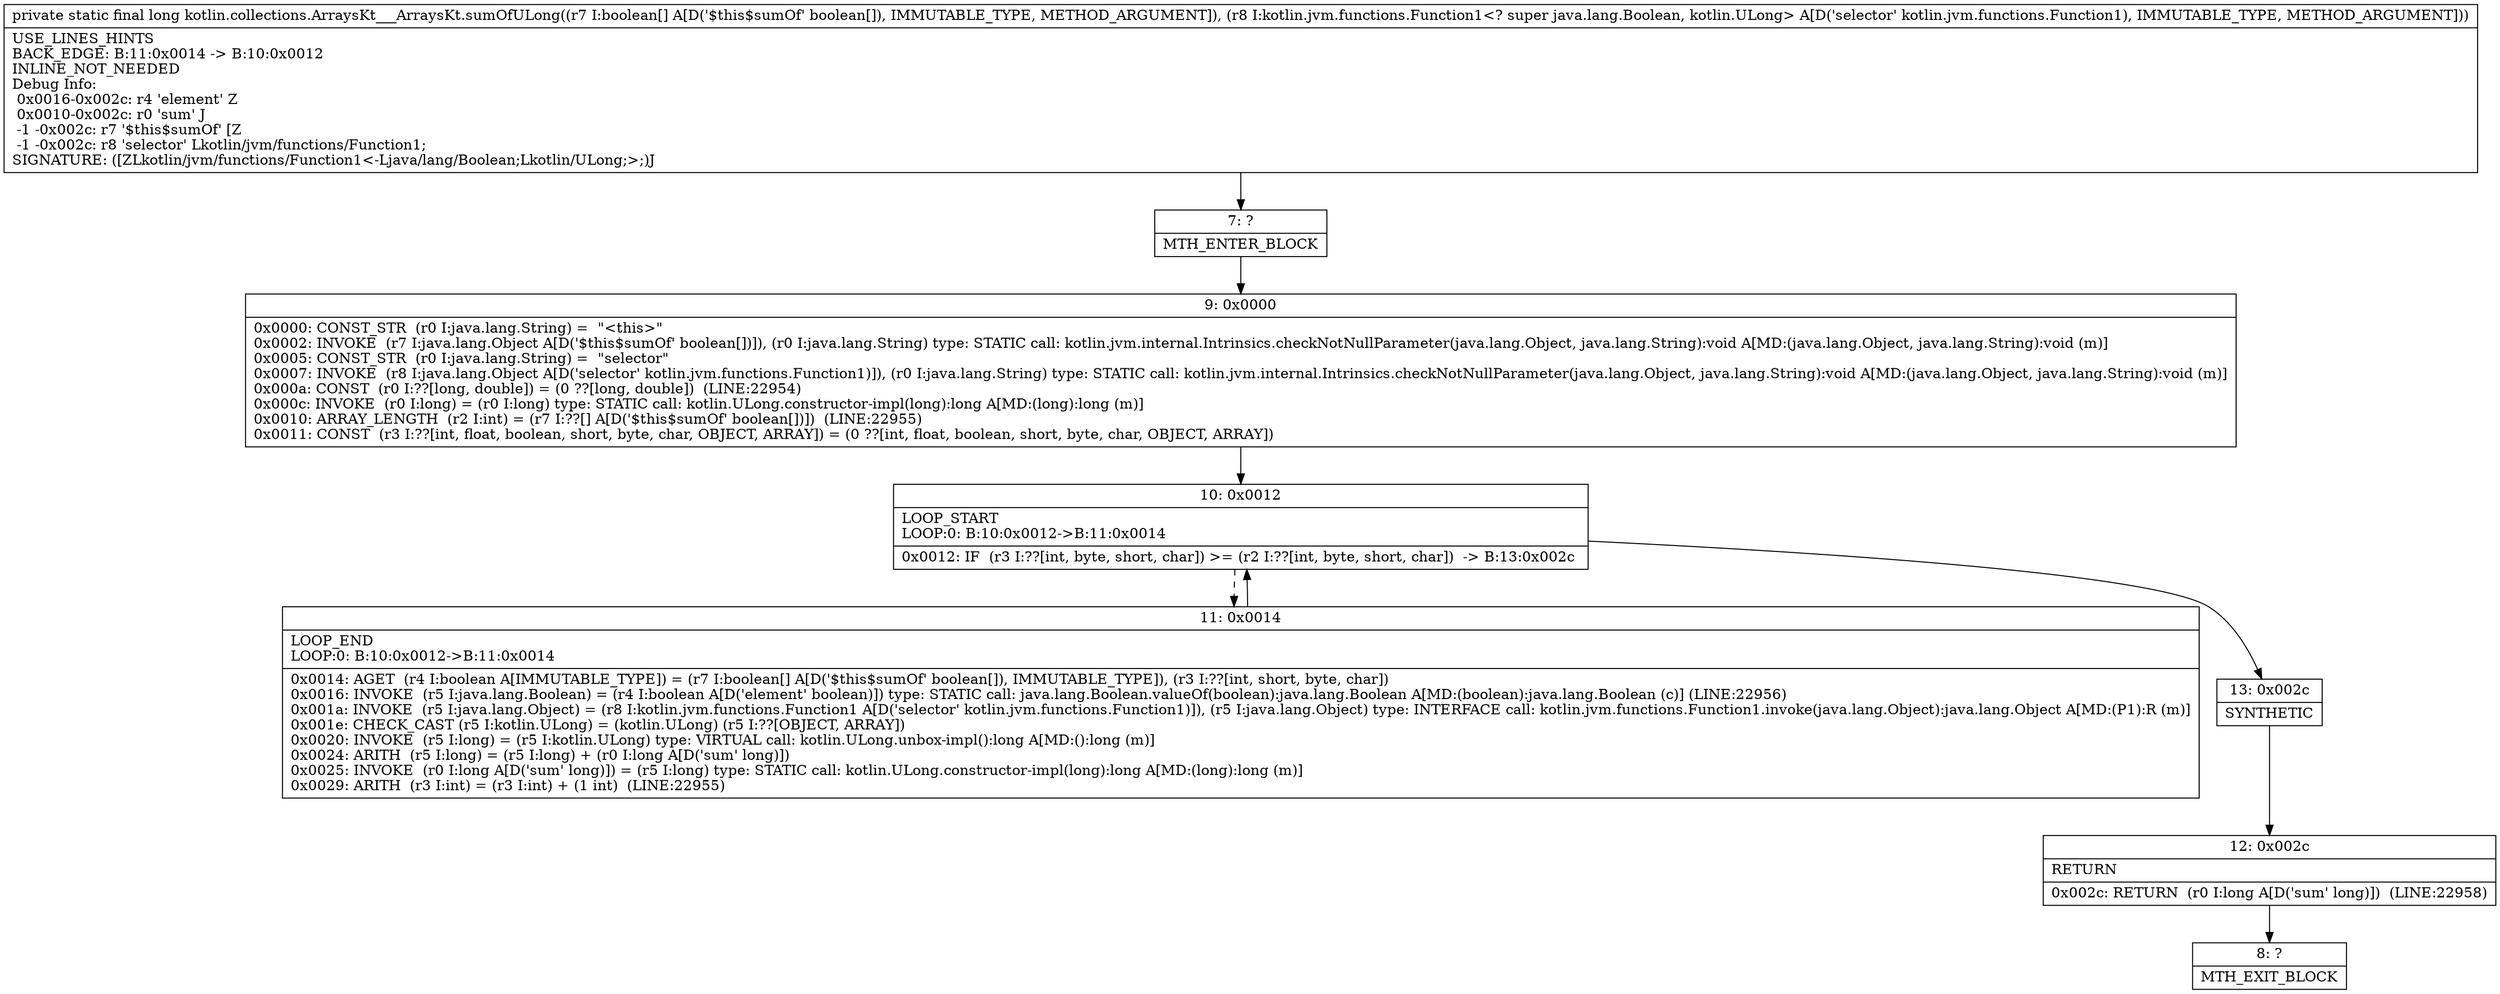 digraph "CFG forkotlin.collections.ArraysKt___ArraysKt.sumOfULong([ZLkotlin\/jvm\/functions\/Function1;)J" {
Node_7 [shape=record,label="{7\:\ ?|MTH_ENTER_BLOCK\l}"];
Node_9 [shape=record,label="{9\:\ 0x0000|0x0000: CONST_STR  (r0 I:java.lang.String) =  \"\<this\>\" \l0x0002: INVOKE  (r7 I:java.lang.Object A[D('$this$sumOf' boolean[])]), (r0 I:java.lang.String) type: STATIC call: kotlin.jvm.internal.Intrinsics.checkNotNullParameter(java.lang.Object, java.lang.String):void A[MD:(java.lang.Object, java.lang.String):void (m)]\l0x0005: CONST_STR  (r0 I:java.lang.String) =  \"selector\" \l0x0007: INVOKE  (r8 I:java.lang.Object A[D('selector' kotlin.jvm.functions.Function1)]), (r0 I:java.lang.String) type: STATIC call: kotlin.jvm.internal.Intrinsics.checkNotNullParameter(java.lang.Object, java.lang.String):void A[MD:(java.lang.Object, java.lang.String):void (m)]\l0x000a: CONST  (r0 I:??[long, double]) = (0 ??[long, double])  (LINE:22954)\l0x000c: INVOKE  (r0 I:long) = (r0 I:long) type: STATIC call: kotlin.ULong.constructor\-impl(long):long A[MD:(long):long (m)]\l0x0010: ARRAY_LENGTH  (r2 I:int) = (r7 I:??[] A[D('$this$sumOf' boolean[])])  (LINE:22955)\l0x0011: CONST  (r3 I:??[int, float, boolean, short, byte, char, OBJECT, ARRAY]) = (0 ??[int, float, boolean, short, byte, char, OBJECT, ARRAY]) \l}"];
Node_10 [shape=record,label="{10\:\ 0x0012|LOOP_START\lLOOP:0: B:10:0x0012\-\>B:11:0x0014\l|0x0012: IF  (r3 I:??[int, byte, short, char]) \>= (r2 I:??[int, byte, short, char])  \-\> B:13:0x002c \l}"];
Node_11 [shape=record,label="{11\:\ 0x0014|LOOP_END\lLOOP:0: B:10:0x0012\-\>B:11:0x0014\l|0x0014: AGET  (r4 I:boolean A[IMMUTABLE_TYPE]) = (r7 I:boolean[] A[D('$this$sumOf' boolean[]), IMMUTABLE_TYPE]), (r3 I:??[int, short, byte, char]) \l0x0016: INVOKE  (r5 I:java.lang.Boolean) = (r4 I:boolean A[D('element' boolean)]) type: STATIC call: java.lang.Boolean.valueOf(boolean):java.lang.Boolean A[MD:(boolean):java.lang.Boolean (c)] (LINE:22956)\l0x001a: INVOKE  (r5 I:java.lang.Object) = (r8 I:kotlin.jvm.functions.Function1 A[D('selector' kotlin.jvm.functions.Function1)]), (r5 I:java.lang.Object) type: INTERFACE call: kotlin.jvm.functions.Function1.invoke(java.lang.Object):java.lang.Object A[MD:(P1):R (m)]\l0x001e: CHECK_CAST (r5 I:kotlin.ULong) = (kotlin.ULong) (r5 I:??[OBJECT, ARRAY]) \l0x0020: INVOKE  (r5 I:long) = (r5 I:kotlin.ULong) type: VIRTUAL call: kotlin.ULong.unbox\-impl():long A[MD:():long (m)]\l0x0024: ARITH  (r5 I:long) = (r5 I:long) + (r0 I:long A[D('sum' long)]) \l0x0025: INVOKE  (r0 I:long A[D('sum' long)]) = (r5 I:long) type: STATIC call: kotlin.ULong.constructor\-impl(long):long A[MD:(long):long (m)]\l0x0029: ARITH  (r3 I:int) = (r3 I:int) + (1 int)  (LINE:22955)\l}"];
Node_13 [shape=record,label="{13\:\ 0x002c|SYNTHETIC\l}"];
Node_12 [shape=record,label="{12\:\ 0x002c|RETURN\l|0x002c: RETURN  (r0 I:long A[D('sum' long)])  (LINE:22958)\l}"];
Node_8 [shape=record,label="{8\:\ ?|MTH_EXIT_BLOCK\l}"];
MethodNode[shape=record,label="{private static final long kotlin.collections.ArraysKt___ArraysKt.sumOfULong((r7 I:boolean[] A[D('$this$sumOf' boolean[]), IMMUTABLE_TYPE, METHOD_ARGUMENT]), (r8 I:kotlin.jvm.functions.Function1\<? super java.lang.Boolean, kotlin.ULong\> A[D('selector' kotlin.jvm.functions.Function1), IMMUTABLE_TYPE, METHOD_ARGUMENT]))  | USE_LINES_HINTS\lBACK_EDGE: B:11:0x0014 \-\> B:10:0x0012\lINLINE_NOT_NEEDED\lDebug Info:\l  0x0016\-0x002c: r4 'element' Z\l  0x0010\-0x002c: r0 'sum' J\l  \-1 \-0x002c: r7 '$this$sumOf' [Z\l  \-1 \-0x002c: r8 'selector' Lkotlin\/jvm\/functions\/Function1;\lSIGNATURE: ([ZLkotlin\/jvm\/functions\/Function1\<\-Ljava\/lang\/Boolean;Lkotlin\/ULong;\>;)J\l}"];
MethodNode -> Node_7;Node_7 -> Node_9;
Node_9 -> Node_10;
Node_10 -> Node_11[style=dashed];
Node_10 -> Node_13;
Node_11 -> Node_10;
Node_13 -> Node_12;
Node_12 -> Node_8;
}

